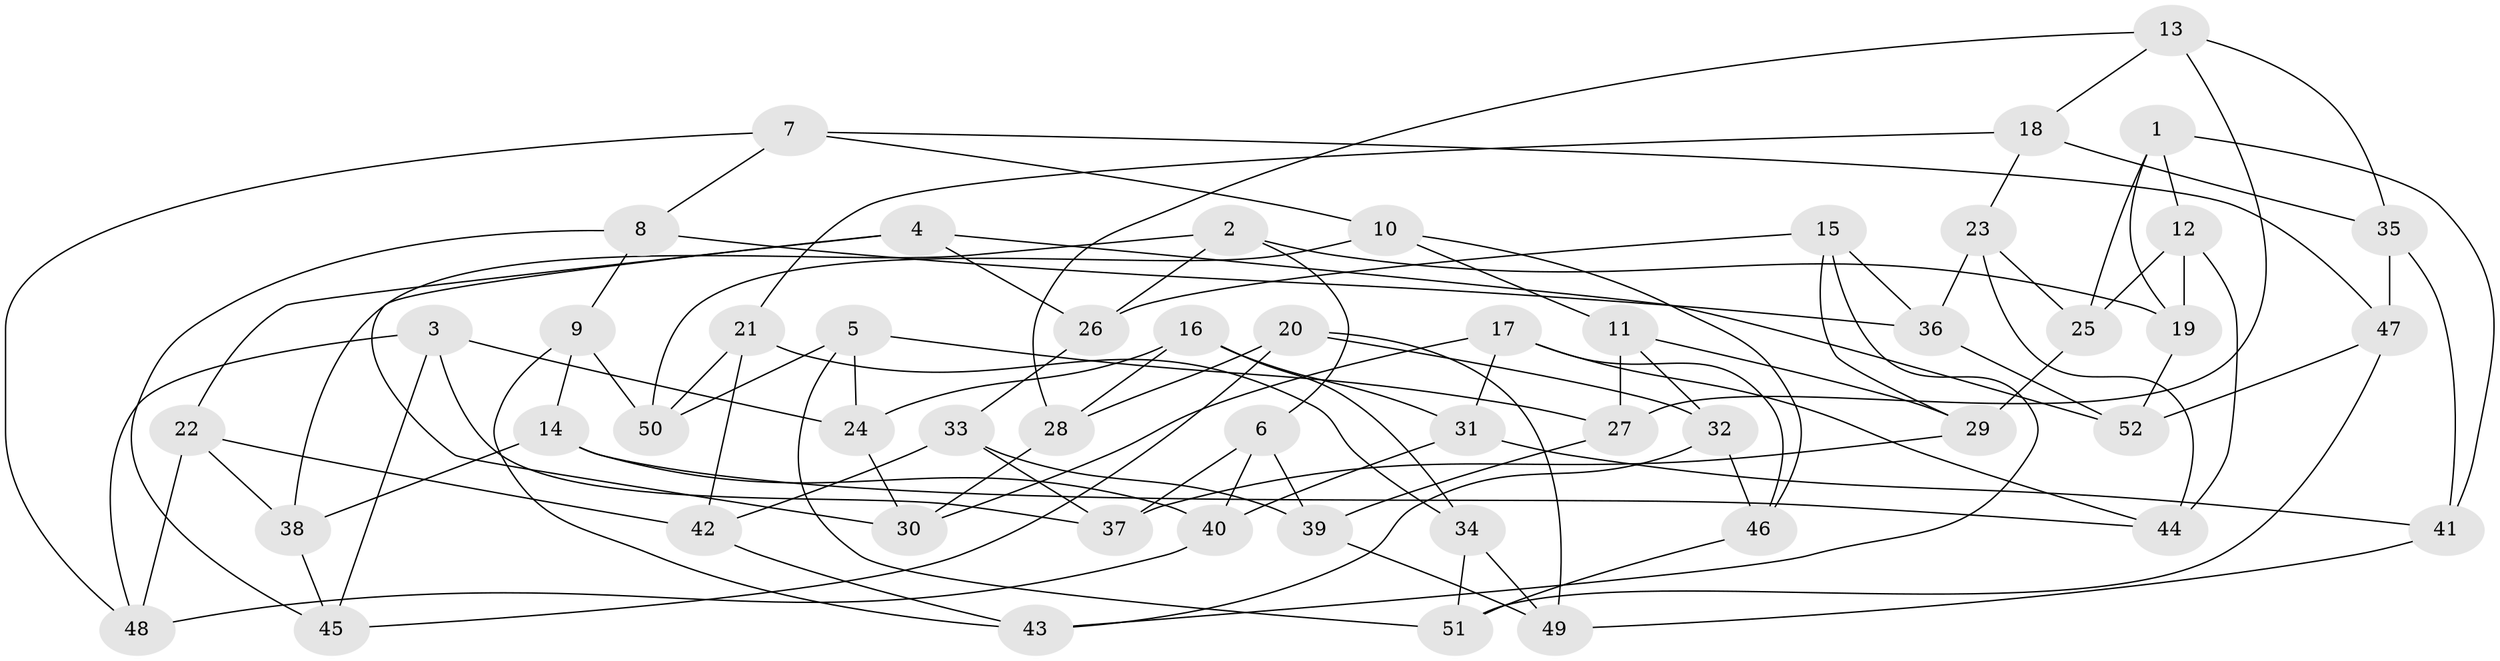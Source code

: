 // Generated by graph-tools (version 1.1) at 2025/27/03/09/25 03:27:01]
// undirected, 52 vertices, 104 edges
graph export_dot {
graph [start="1"]
  node [color=gray90,style=filled];
  1;
  2;
  3;
  4;
  5;
  6;
  7;
  8;
  9;
  10;
  11;
  12;
  13;
  14;
  15;
  16;
  17;
  18;
  19;
  20;
  21;
  22;
  23;
  24;
  25;
  26;
  27;
  28;
  29;
  30;
  31;
  32;
  33;
  34;
  35;
  36;
  37;
  38;
  39;
  40;
  41;
  42;
  43;
  44;
  45;
  46;
  47;
  48;
  49;
  50;
  51;
  52;
  1 -- 19;
  1 -- 41;
  1 -- 12;
  1 -- 25;
  2 -- 19;
  2 -- 26;
  2 -- 38;
  2 -- 6;
  3 -- 24;
  3 -- 48;
  3 -- 45;
  3 -- 37;
  4 -- 26;
  4 -- 52;
  4 -- 22;
  4 -- 30;
  5 -- 51;
  5 -- 27;
  5 -- 50;
  5 -- 24;
  6 -- 37;
  6 -- 40;
  6 -- 39;
  7 -- 47;
  7 -- 48;
  7 -- 10;
  7 -- 8;
  8 -- 36;
  8 -- 9;
  8 -- 45;
  9 -- 14;
  9 -- 43;
  9 -- 50;
  10 -- 46;
  10 -- 50;
  10 -- 11;
  11 -- 27;
  11 -- 29;
  11 -- 32;
  12 -- 19;
  12 -- 44;
  12 -- 25;
  13 -- 27;
  13 -- 18;
  13 -- 35;
  13 -- 28;
  14 -- 44;
  14 -- 40;
  14 -- 38;
  15 -- 36;
  15 -- 26;
  15 -- 29;
  15 -- 43;
  16 -- 34;
  16 -- 24;
  16 -- 31;
  16 -- 28;
  17 -- 44;
  17 -- 31;
  17 -- 30;
  17 -- 46;
  18 -- 23;
  18 -- 21;
  18 -- 35;
  19 -- 52;
  20 -- 28;
  20 -- 32;
  20 -- 49;
  20 -- 45;
  21 -- 34;
  21 -- 50;
  21 -- 42;
  22 -- 38;
  22 -- 42;
  22 -- 48;
  23 -- 25;
  23 -- 36;
  23 -- 44;
  24 -- 30;
  25 -- 29;
  26 -- 33;
  27 -- 39;
  28 -- 30;
  29 -- 37;
  31 -- 41;
  31 -- 40;
  32 -- 43;
  32 -- 46;
  33 -- 42;
  33 -- 37;
  33 -- 39;
  34 -- 51;
  34 -- 49;
  35 -- 41;
  35 -- 47;
  36 -- 52;
  38 -- 45;
  39 -- 49;
  40 -- 48;
  41 -- 49;
  42 -- 43;
  46 -- 51;
  47 -- 51;
  47 -- 52;
}
